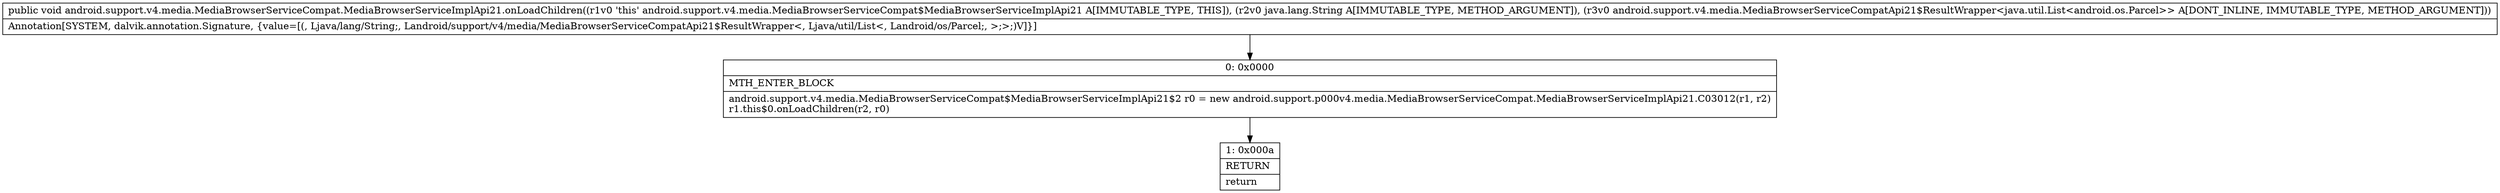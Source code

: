 digraph "CFG forandroid.support.v4.media.MediaBrowserServiceCompat.MediaBrowserServiceImplApi21.onLoadChildren(Ljava\/lang\/String;Landroid\/support\/v4\/media\/MediaBrowserServiceCompatApi21$ResultWrapper;)V" {
Node_0 [shape=record,label="{0\:\ 0x0000|MTH_ENTER_BLOCK\l|android.support.v4.media.MediaBrowserServiceCompat$MediaBrowserServiceImplApi21$2 r0 = new android.support.p000v4.media.MediaBrowserServiceCompat.MediaBrowserServiceImplApi21.C03012(r1, r2)\lr1.this$0.onLoadChildren(r2, r0)\l}"];
Node_1 [shape=record,label="{1\:\ 0x000a|RETURN\l|return\l}"];
MethodNode[shape=record,label="{public void android.support.v4.media.MediaBrowserServiceCompat.MediaBrowserServiceImplApi21.onLoadChildren((r1v0 'this' android.support.v4.media.MediaBrowserServiceCompat$MediaBrowserServiceImplApi21 A[IMMUTABLE_TYPE, THIS]), (r2v0 java.lang.String A[IMMUTABLE_TYPE, METHOD_ARGUMENT]), (r3v0 android.support.v4.media.MediaBrowserServiceCompatApi21$ResultWrapper\<java.util.List\<android.os.Parcel\>\> A[DONT_INLINE, IMMUTABLE_TYPE, METHOD_ARGUMENT]))  | Annotation[SYSTEM, dalvik.annotation.Signature, \{value=[(, Ljava\/lang\/String;, Landroid\/support\/v4\/media\/MediaBrowserServiceCompatApi21$ResultWrapper\<, Ljava\/util\/List\<, Landroid\/os\/Parcel;, \>;\>;)V]\}]\l}"];
MethodNode -> Node_0;
Node_0 -> Node_1;
}

